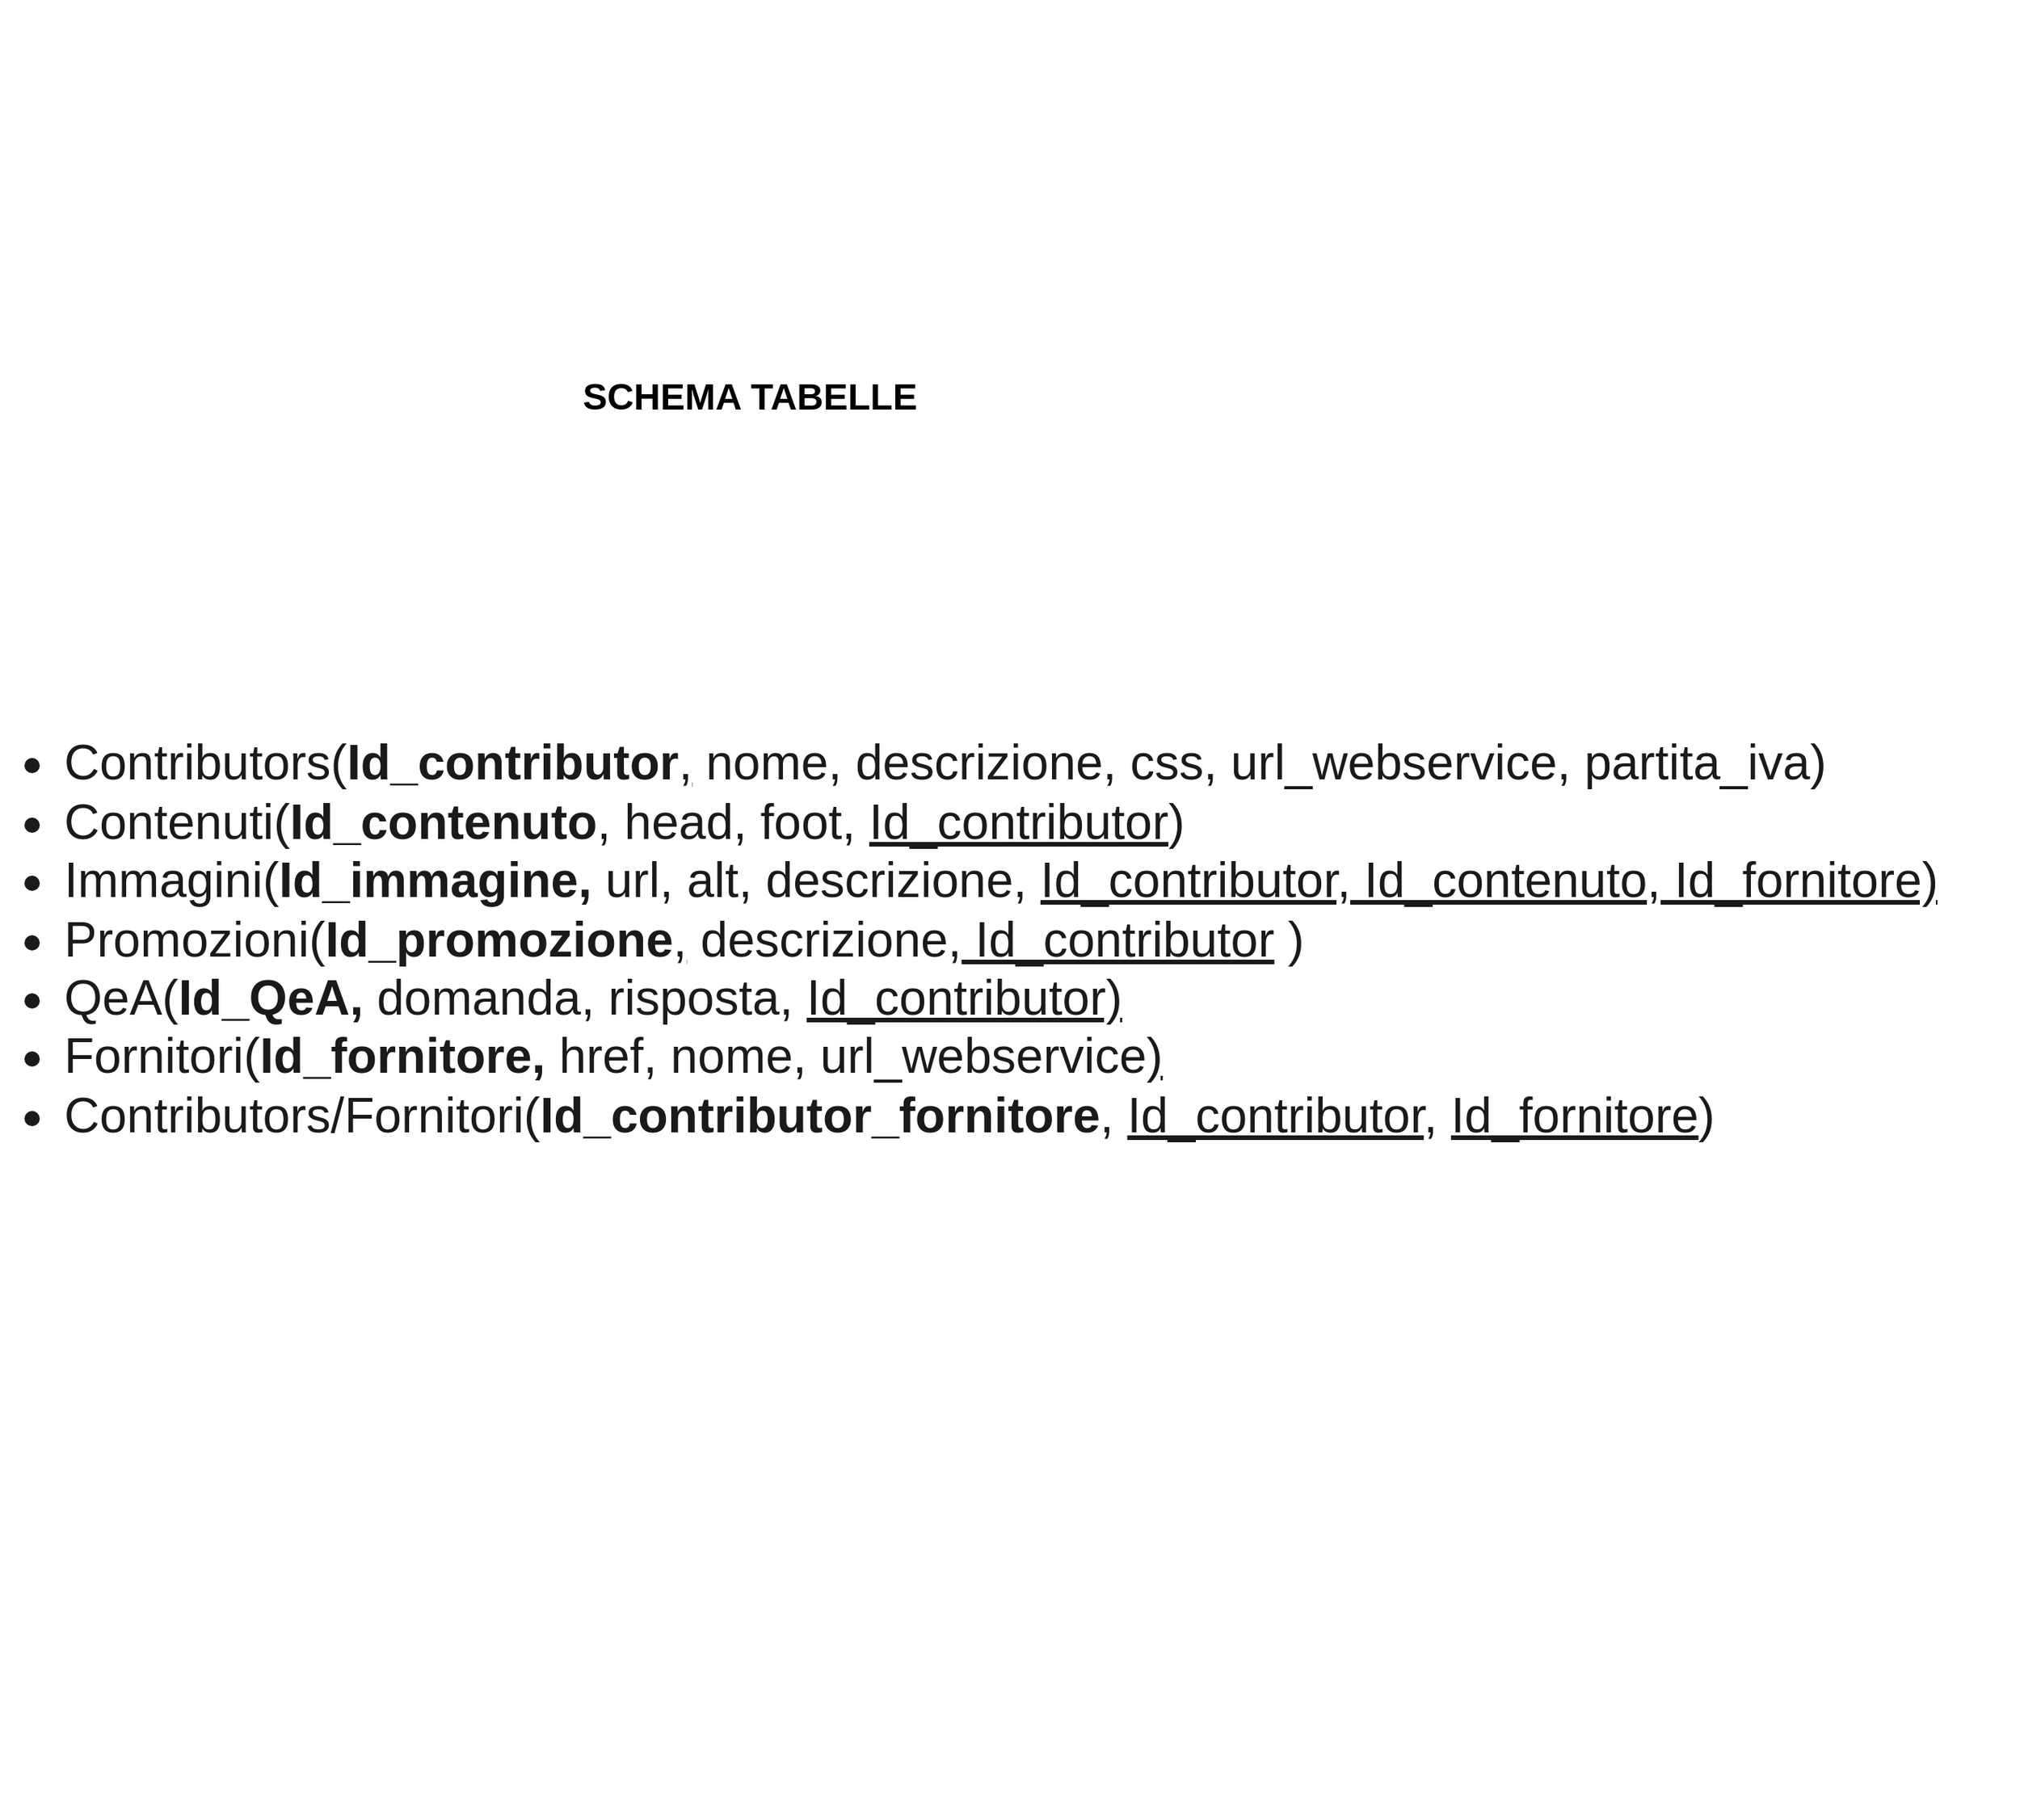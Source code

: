 <mxfile version="14.7.0" type="github">
  <diagram id="9KTdAFgDJ_vjZ0cEy5rP" name="Page-1">
    <mxGraphModel dx="1577" dy="928" grid="1" gridSize="10" guides="1" tooltips="1" connect="1" arrows="1" fold="1" page="1" pageScale="1" pageWidth="3300" pageHeight="4681" math="0" shadow="0">
      <root>
        <mxCell id="0" />
        <mxCell id="1" parent="0" />
        <mxCell id="NzD18jO2ASg_sLe6eNkF-1" value="&lt;div&gt;&lt;br&gt;&lt;/div&gt;&lt;ul style=&quot;font-size: 32px&quot;&gt;&lt;li style=&quot;font-size: 32px&quot;&gt;Contributors(&lt;b&gt;Id_contributor&lt;/b&gt;&lt;u&gt;,&lt;/u&gt;&amp;nbsp;nome, descrizione, css, url_webservice, partita_iva)&lt;/li&gt;&lt;li&gt;Contenuti(&lt;b&gt;Id_contenuto&lt;/b&gt;&lt;u&gt;,&lt;/u&gt;&amp;nbsp;head, foot,&amp;nbsp;&lt;u&gt;Id_contributor&lt;/u&gt;)&lt;/li&gt;&lt;li style=&quot;font-size: 32px&quot;&gt;Immagini(&lt;b&gt;Id_immagine, &lt;/b&gt;url, alt, descrizione,&amp;nbsp;&lt;u&gt;Id_contributor, Id_contenuto, Id_fornitore)&lt;/u&gt;&lt;/li&gt;&lt;li style=&quot;font-size: 32px&quot;&gt;Promozioni(&lt;b&gt;Id_promozione&lt;/b&gt;&lt;u&gt;,&lt;/u&gt;&amp;nbsp;descrizione,&lt;u&gt;&amp;nbsp;Id_contributor&lt;/u&gt; )&lt;/li&gt;&lt;li style=&quot;font-size: 32px&quot;&gt;QeA(&lt;b&gt;Id_QeA,&lt;/b&gt;&amp;nbsp;domanda, risposta,&amp;nbsp;&lt;u&gt;Id_contributor)&lt;/u&gt;&lt;/li&gt;&lt;li style=&quot;font-size: 32px&quot;&gt;Fornitori(&lt;b&gt;Id_fornitore, &lt;/b&gt;href, nome, url_webservice&lt;u&gt;)&lt;/u&gt;&lt;/li&gt;&lt;li style=&quot;font-size: 32px&quot;&gt;Contributors/Fornitori(&lt;b&gt;Id_contributor_fornitore&lt;/b&gt;, &lt;u&gt;Id_contributor&lt;/u&gt;, &lt;u&gt;Id_fornitore&lt;/u&gt;)&lt;/li&gt;&lt;/ul&gt;" style="text;strokeColor=none;fillColor=none;html=1;whiteSpace=wrap;verticalAlign=middle;overflow=hidden;rounded=0;sketch=0;fontColor=#1A1A1A;fontSize=32;" parent="1" vertex="1">
          <mxGeometry x="220" y="330" width="1320" height="1190" as="geometry" />
        </mxCell>
        <mxCell id="NzD18jO2ASg_sLe6eNkF-2" value="SCHEMA TABELLE" style="text;strokeColor=none;fillColor=none;html=1;fontSize=24;fontStyle=1;verticalAlign=middle;align=center;rounded=0;sketch=0;" parent="1" vertex="1">
          <mxGeometry x="660" y="570" width="100" height="40" as="geometry" />
        </mxCell>
      </root>
    </mxGraphModel>
  </diagram>
</mxfile>
